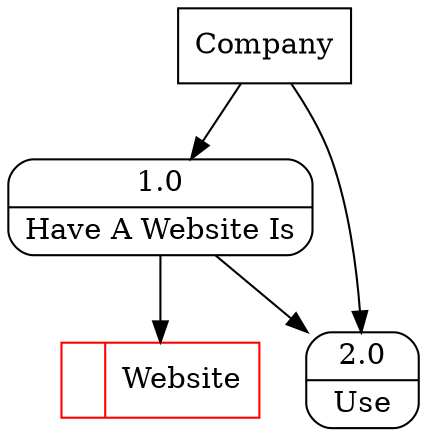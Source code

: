 digraph dfd2{ 
node[shape=record]
200 [label="<f0>  |<f1> Website " color=red];
201 [label="Company" shape=box];
202 [label="{<f0> 1.0|<f1> Have A Website Is }" shape=Mrecord];
203 [label="{<f0> 2.0|<f1> Use }" shape=Mrecord];
201 -> 202
201 -> 203
202 -> 203
202 -> 200
}